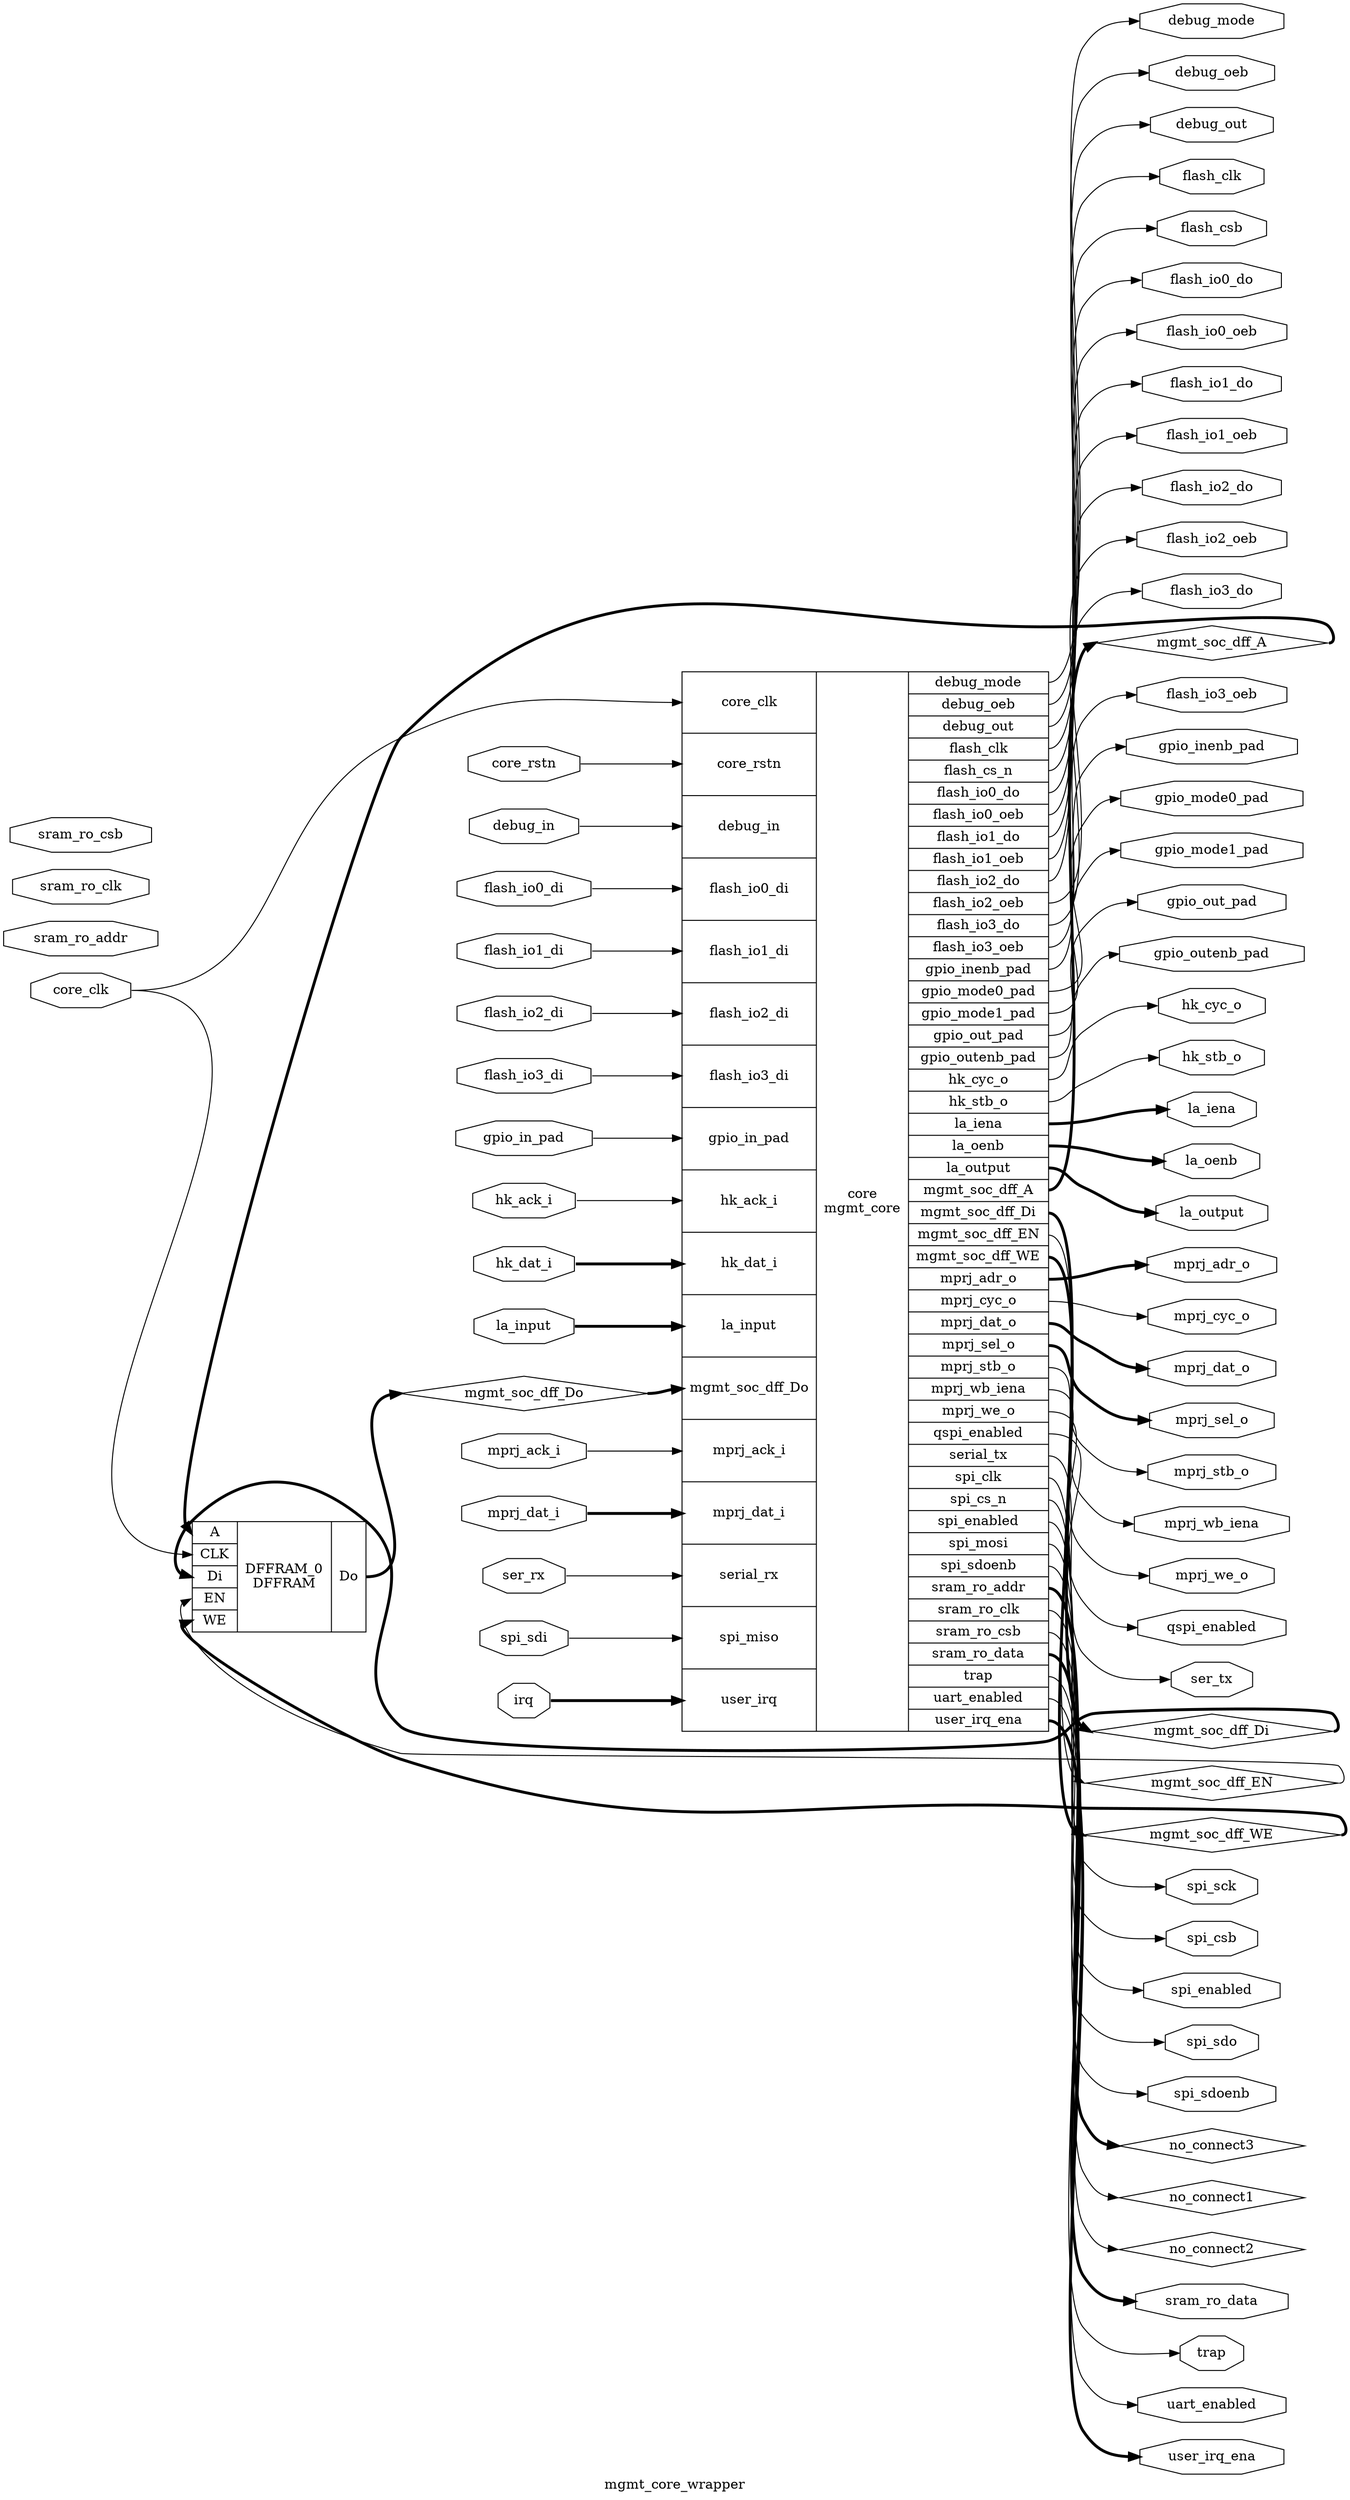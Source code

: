 digraph "mgmt_core_wrapper" {
label="mgmt_core_wrapper";
rankdir="LR";
remincross=true;
n1 [ shape=octagon, label="core_clk", color="black", fontcolor="black" ];
n2 [ shape=octagon, label="core_rstn", color="black", fontcolor="black" ];
n3 [ shape=octagon, label="debug_in", color="black", fontcolor="black" ];
n4 [ shape=octagon, label="debug_mode", color="black", fontcolor="black" ];
n5 [ shape=octagon, label="debug_oeb", color="black", fontcolor="black" ];
n6 [ shape=octagon, label="debug_out", color="black", fontcolor="black" ];
n7 [ shape=octagon, label="flash_clk", color="black", fontcolor="black" ];
n8 [ shape=octagon, label="flash_csb", color="black", fontcolor="black" ];
n9 [ shape=octagon, label="flash_io0_di", color="black", fontcolor="black" ];
n10 [ shape=octagon, label="flash_io0_do", color="black", fontcolor="black" ];
n11 [ shape=octagon, label="flash_io0_oeb", color="black", fontcolor="black" ];
n12 [ shape=octagon, label="flash_io1_di", color="black", fontcolor="black" ];
n13 [ shape=octagon, label="flash_io1_do", color="black", fontcolor="black" ];
n14 [ shape=octagon, label="flash_io1_oeb", color="black", fontcolor="black" ];
n15 [ shape=octagon, label="flash_io2_di", color="black", fontcolor="black" ];
n16 [ shape=octagon, label="flash_io2_do", color="black", fontcolor="black" ];
n17 [ shape=octagon, label="flash_io2_oeb", color="black", fontcolor="black" ];
n18 [ shape=octagon, label="flash_io3_di", color="black", fontcolor="black" ];
n19 [ shape=octagon, label="flash_io3_do", color="black", fontcolor="black" ];
n20 [ shape=octagon, label="flash_io3_oeb", color="black", fontcolor="black" ];
n21 [ shape=octagon, label="gpio_in_pad", color="black", fontcolor="black" ];
n22 [ shape=octagon, label="gpio_inenb_pad", color="black", fontcolor="black" ];
n23 [ shape=octagon, label="gpio_mode0_pad", color="black", fontcolor="black" ];
n24 [ shape=octagon, label="gpio_mode1_pad", color="black", fontcolor="black" ];
n25 [ shape=octagon, label="gpio_out_pad", color="black", fontcolor="black" ];
n26 [ shape=octagon, label="gpio_outenb_pad", color="black", fontcolor="black" ];
n27 [ shape=octagon, label="hk_ack_i", color="black", fontcolor="black" ];
n28 [ shape=octagon, label="hk_cyc_o", color="black", fontcolor="black" ];
n29 [ shape=octagon, label="hk_dat_i", color="black", fontcolor="black" ];
n30 [ shape=octagon, label="hk_stb_o", color="black", fontcolor="black" ];
n31 [ shape=octagon, label="irq", color="black", fontcolor="black" ];
n32 [ shape=octagon, label="la_iena", color="black", fontcolor="black" ];
n33 [ shape=octagon, label="la_input", color="black", fontcolor="black" ];
n34 [ shape=octagon, label="la_oenb", color="black", fontcolor="black" ];
n35 [ shape=octagon, label="la_output", color="black", fontcolor="black" ];
n36 [ shape=diamond, label="mgmt_soc_dff_A", color="black", fontcolor="black" ];
n37 [ shape=diamond, label="mgmt_soc_dff_Di", color="black", fontcolor="black" ];
n38 [ shape=diamond, label="mgmt_soc_dff_Do", color="black", fontcolor="black" ];
n39 [ shape=diamond, label="mgmt_soc_dff_EN", color="black", fontcolor="black" ];
n40 [ shape=diamond, label="mgmt_soc_dff_WE", color="black", fontcolor="black" ];
n41 [ shape=octagon, label="mprj_ack_i", color="black", fontcolor="black" ];
n42 [ shape=octagon, label="mprj_adr_o", color="black", fontcolor="black" ];
n43 [ shape=octagon, label="mprj_cyc_o", color="black", fontcolor="black" ];
n44 [ shape=octagon, label="mprj_dat_i", color="black", fontcolor="black" ];
n45 [ shape=octagon, label="mprj_dat_o", color="black", fontcolor="black" ];
n46 [ shape=octagon, label="mprj_sel_o", color="black", fontcolor="black" ];
n47 [ shape=octagon, label="mprj_stb_o", color="black", fontcolor="black" ];
n48 [ shape=octagon, label="mprj_wb_iena", color="black", fontcolor="black" ];
n49 [ shape=octagon, label="mprj_we_o", color="black", fontcolor="black" ];
n50 [ shape=diamond, label="no_connect1", color="black", fontcolor="black" ];
n51 [ shape=diamond, label="no_connect2", color="black", fontcolor="black" ];
n52 [ shape=diamond, label="no_connect3", color="black", fontcolor="black" ];
n53 [ shape=octagon, label="qspi_enabled", color="black", fontcolor="black" ];
n54 [ shape=octagon, label="ser_rx", color="black", fontcolor="black" ];
n55 [ shape=octagon, label="ser_tx", color="black", fontcolor="black" ];
n56 [ shape=octagon, label="spi_csb", color="black", fontcolor="black" ];
n57 [ shape=octagon, label="spi_enabled", color="black", fontcolor="black" ];
n58 [ shape=octagon, label="spi_sck", color="black", fontcolor="black" ];
n59 [ shape=octagon, label="spi_sdi", color="black", fontcolor="black" ];
n60 [ shape=octagon, label="spi_sdo", color="black", fontcolor="black" ];
n61 [ shape=octagon, label="spi_sdoenb", color="black", fontcolor="black" ];
n62 [ shape=octagon, label="sram_ro_addr", color="black", fontcolor="black" ];
n63 [ shape=octagon, label="sram_ro_clk", color="black", fontcolor="black" ];
n64 [ shape=octagon, label="sram_ro_csb", color="black", fontcolor="black" ];
n65 [ shape=octagon, label="sram_ro_data", color="black", fontcolor="black" ];
n66 [ shape=octagon, label="trap", color="black", fontcolor="black" ];
n67 [ shape=octagon, label="uart_enabled", color="black", fontcolor="black" ];
n68 [ shape=octagon, label="user_irq_ena", color="black", fontcolor="black" ];
c75 [ shape=record, label="{{<p69> A|<p70> CLK|<p71> Di|<p72> EN|<p73> WE}|DFFRAM_0\nDFFRAM|{<p74> Do}}" ];
c84 [ shape=record, label="{{<p1> core_clk|<p2> core_rstn|<p3> debug_in|<p9> flash_io0_di|<p12> flash_io1_di|<p15> flash_io2_di|<p18> flash_io3_di|<p21> gpio_in_pad|<p27> hk_ack_i|<p29> hk_dat_i|<p33> la_input|<p38> mgmt_soc_dff_Do|<p41> mprj_ack_i|<p44> mprj_dat_i|<p76> serial_rx|<p77> spi_miso|<p78> user_irq}|core\nmgmt_core|{<p4> debug_mode|<p5> debug_oeb|<p6> debug_out|<p7> flash_clk|<p79> flash_cs_n|<p10> flash_io0_do|<p11> flash_io0_oeb|<p13> flash_io1_do|<p14> flash_io1_oeb|<p16> flash_io2_do|<p17> flash_io2_oeb|<p19> flash_io3_do|<p20> flash_io3_oeb|<p22> gpio_inenb_pad|<p23> gpio_mode0_pad|<p24> gpio_mode1_pad|<p25> gpio_out_pad|<p26> gpio_outenb_pad|<p28> hk_cyc_o|<p30> hk_stb_o|<p32> la_iena|<p34> la_oenb|<p35> la_output|<p36> mgmt_soc_dff_A|<p37> mgmt_soc_dff_Di|<p39> mgmt_soc_dff_EN|<p40> mgmt_soc_dff_WE|<p42> mprj_adr_o|<p43> mprj_cyc_o|<p45> mprj_dat_o|<p46> mprj_sel_o|<p47> mprj_stb_o|<p48> mprj_wb_iena|<p49> mprj_we_o|<p53> qspi_enabled|<p80> serial_tx|<p81> spi_clk|<p82> spi_cs_n|<p57> spi_enabled|<p83> spi_mosi|<p61> spi_sdoenb|<p62> sram_ro_addr|<p63> sram_ro_clk|<p64> sram_ro_csb|<p65> sram_ro_data|<p66> trap|<p67> uart_enabled|<p68> user_irq_ena}}" ];
n1:e -> c75:p70:w [color="black", label=""];
n1:e -> c84:p1:w [color="black", label=""];
c84:p10:e -> n10:w [color="black", label=""];
c84:p11:e -> n11:w [color="black", label=""];
n12:e -> c84:p12:w [color="black", label=""];
c84:p13:e -> n13:w [color="black", label=""];
c84:p14:e -> n14:w [color="black", label=""];
n15:e -> c84:p15:w [color="black", label=""];
c84:p16:e -> n16:w [color="black", label=""];
c84:p17:e -> n17:w [color="black", label=""];
n18:e -> c84:p18:w [color="black", label=""];
c84:p19:e -> n19:w [color="black", label=""];
n2:e -> c84:p2:w [color="black", label=""];
c84:p20:e -> n20:w [color="black", label=""];
n21:e -> c84:p21:w [color="black", label=""];
c84:p22:e -> n22:w [color="black", label=""];
c84:p23:e -> n23:w [color="black", label=""];
c84:p24:e -> n24:w [color="black", label=""];
c84:p25:e -> n25:w [color="black", label=""];
c84:p26:e -> n26:w [color="black", label=""];
n27:e -> c84:p27:w [color="black", label=""];
c84:p28:e -> n28:w [color="black", label=""];
n29:e -> c84:p29:w [color="black", style="setlinewidth(3)", label=""];
n3:e -> c84:p3:w [color="black", label=""];
c84:p30:e -> n30:w [color="black", label=""];
n31:e -> c84:p78:w [color="black", style="setlinewidth(3)", label=""];
c84:p32:e -> n32:w [color="black", style="setlinewidth(3)", label=""];
n33:e -> c84:p33:w [color="black", style="setlinewidth(3)", label=""];
c84:p34:e -> n34:w [color="black", style="setlinewidth(3)", label=""];
c84:p35:e -> n35:w [color="black", style="setlinewidth(3)", label=""];
c84:p36:e -> n36:w [color="black", style="setlinewidth(3)", label=""];
n36:e -> c75:p69:w [color="black", style="setlinewidth(3)", label=""];
c84:p37:e -> n37:w [color="black", style="setlinewidth(3)", label=""];
n37:e -> c75:p71:w [color="black", style="setlinewidth(3)", label=""];
c75:p74:e -> n38:w [color="black", style="setlinewidth(3)", label=""];
n38:e -> c84:p38:w [color="black", style="setlinewidth(3)", label=""];
c84:p39:e -> n39:w [color="black", label=""];
n39:e -> c75:p72:w [color="black", label=""];
c84:p4:e -> n4:w [color="black", label=""];
c84:p40:e -> n40:w [color="black", style="setlinewidth(3)", label=""];
n40:e -> c75:p73:w [color="black", style="setlinewidth(3)", label=""];
n41:e -> c84:p41:w [color="black", label=""];
c84:p42:e -> n42:w [color="black", style="setlinewidth(3)", label=""];
c84:p43:e -> n43:w [color="black", label=""];
n44:e -> c84:p44:w [color="black", style="setlinewidth(3)", label=""];
c84:p45:e -> n45:w [color="black", style="setlinewidth(3)", label=""];
c84:p46:e -> n46:w [color="black", style="setlinewidth(3)", label=""];
c84:p47:e -> n47:w [color="black", label=""];
c84:p48:e -> n48:w [color="black", label=""];
c84:p49:e -> n49:w [color="black", label=""];
c84:p5:e -> n5:w [color="black", label=""];
c84:p63:e -> n50:w [color="black", label=""];
c84:p64:e -> n51:w [color="black", label=""];
c84:p62:e -> n52:w [color="black", style="setlinewidth(3)", label=""];
c84:p53:e -> n53:w [color="black", label=""];
n54:e -> c84:p76:w [color="black", label=""];
c84:p80:e -> n55:w [color="black", label=""];
c84:p82:e -> n56:w [color="black", label=""];
c84:p57:e -> n57:w [color="black", label=""];
c84:p81:e -> n58:w [color="black", label=""];
n59:e -> c84:p77:w [color="black", label=""];
c84:p6:e -> n6:w [color="black", label=""];
c84:p83:e -> n60:w [color="black", label=""];
c84:p61:e -> n61:w [color="black", label=""];
c84:p65:e -> n65:w [color="black", style="setlinewidth(3)", label=""];
c84:p66:e -> n66:w [color="black", label=""];
c84:p67:e -> n67:w [color="black", label=""];
c84:p68:e -> n68:w [color="black", style="setlinewidth(3)", label=""];
c84:p7:e -> n7:w [color="black", label=""];
c84:p79:e -> n8:w [color="black", label=""];
n9:e -> c84:p9:w [color="black", label=""];
}
